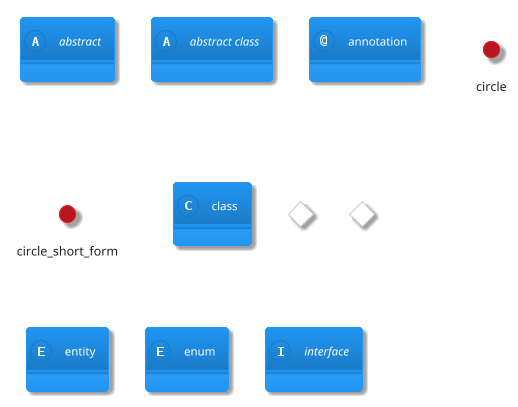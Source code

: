 ' Do not edit
' Theme Gallery
' autogenerated by script
'
@startuml
!theme materia
abstract        abstract
abstract class  "abstract class"
annotation      annotation
circle          circle
()              circle_short_form
class           class
diamond         diamond
<>              diamond_short_form
entity          entity
enum            enum
interface       interface
@enduml
